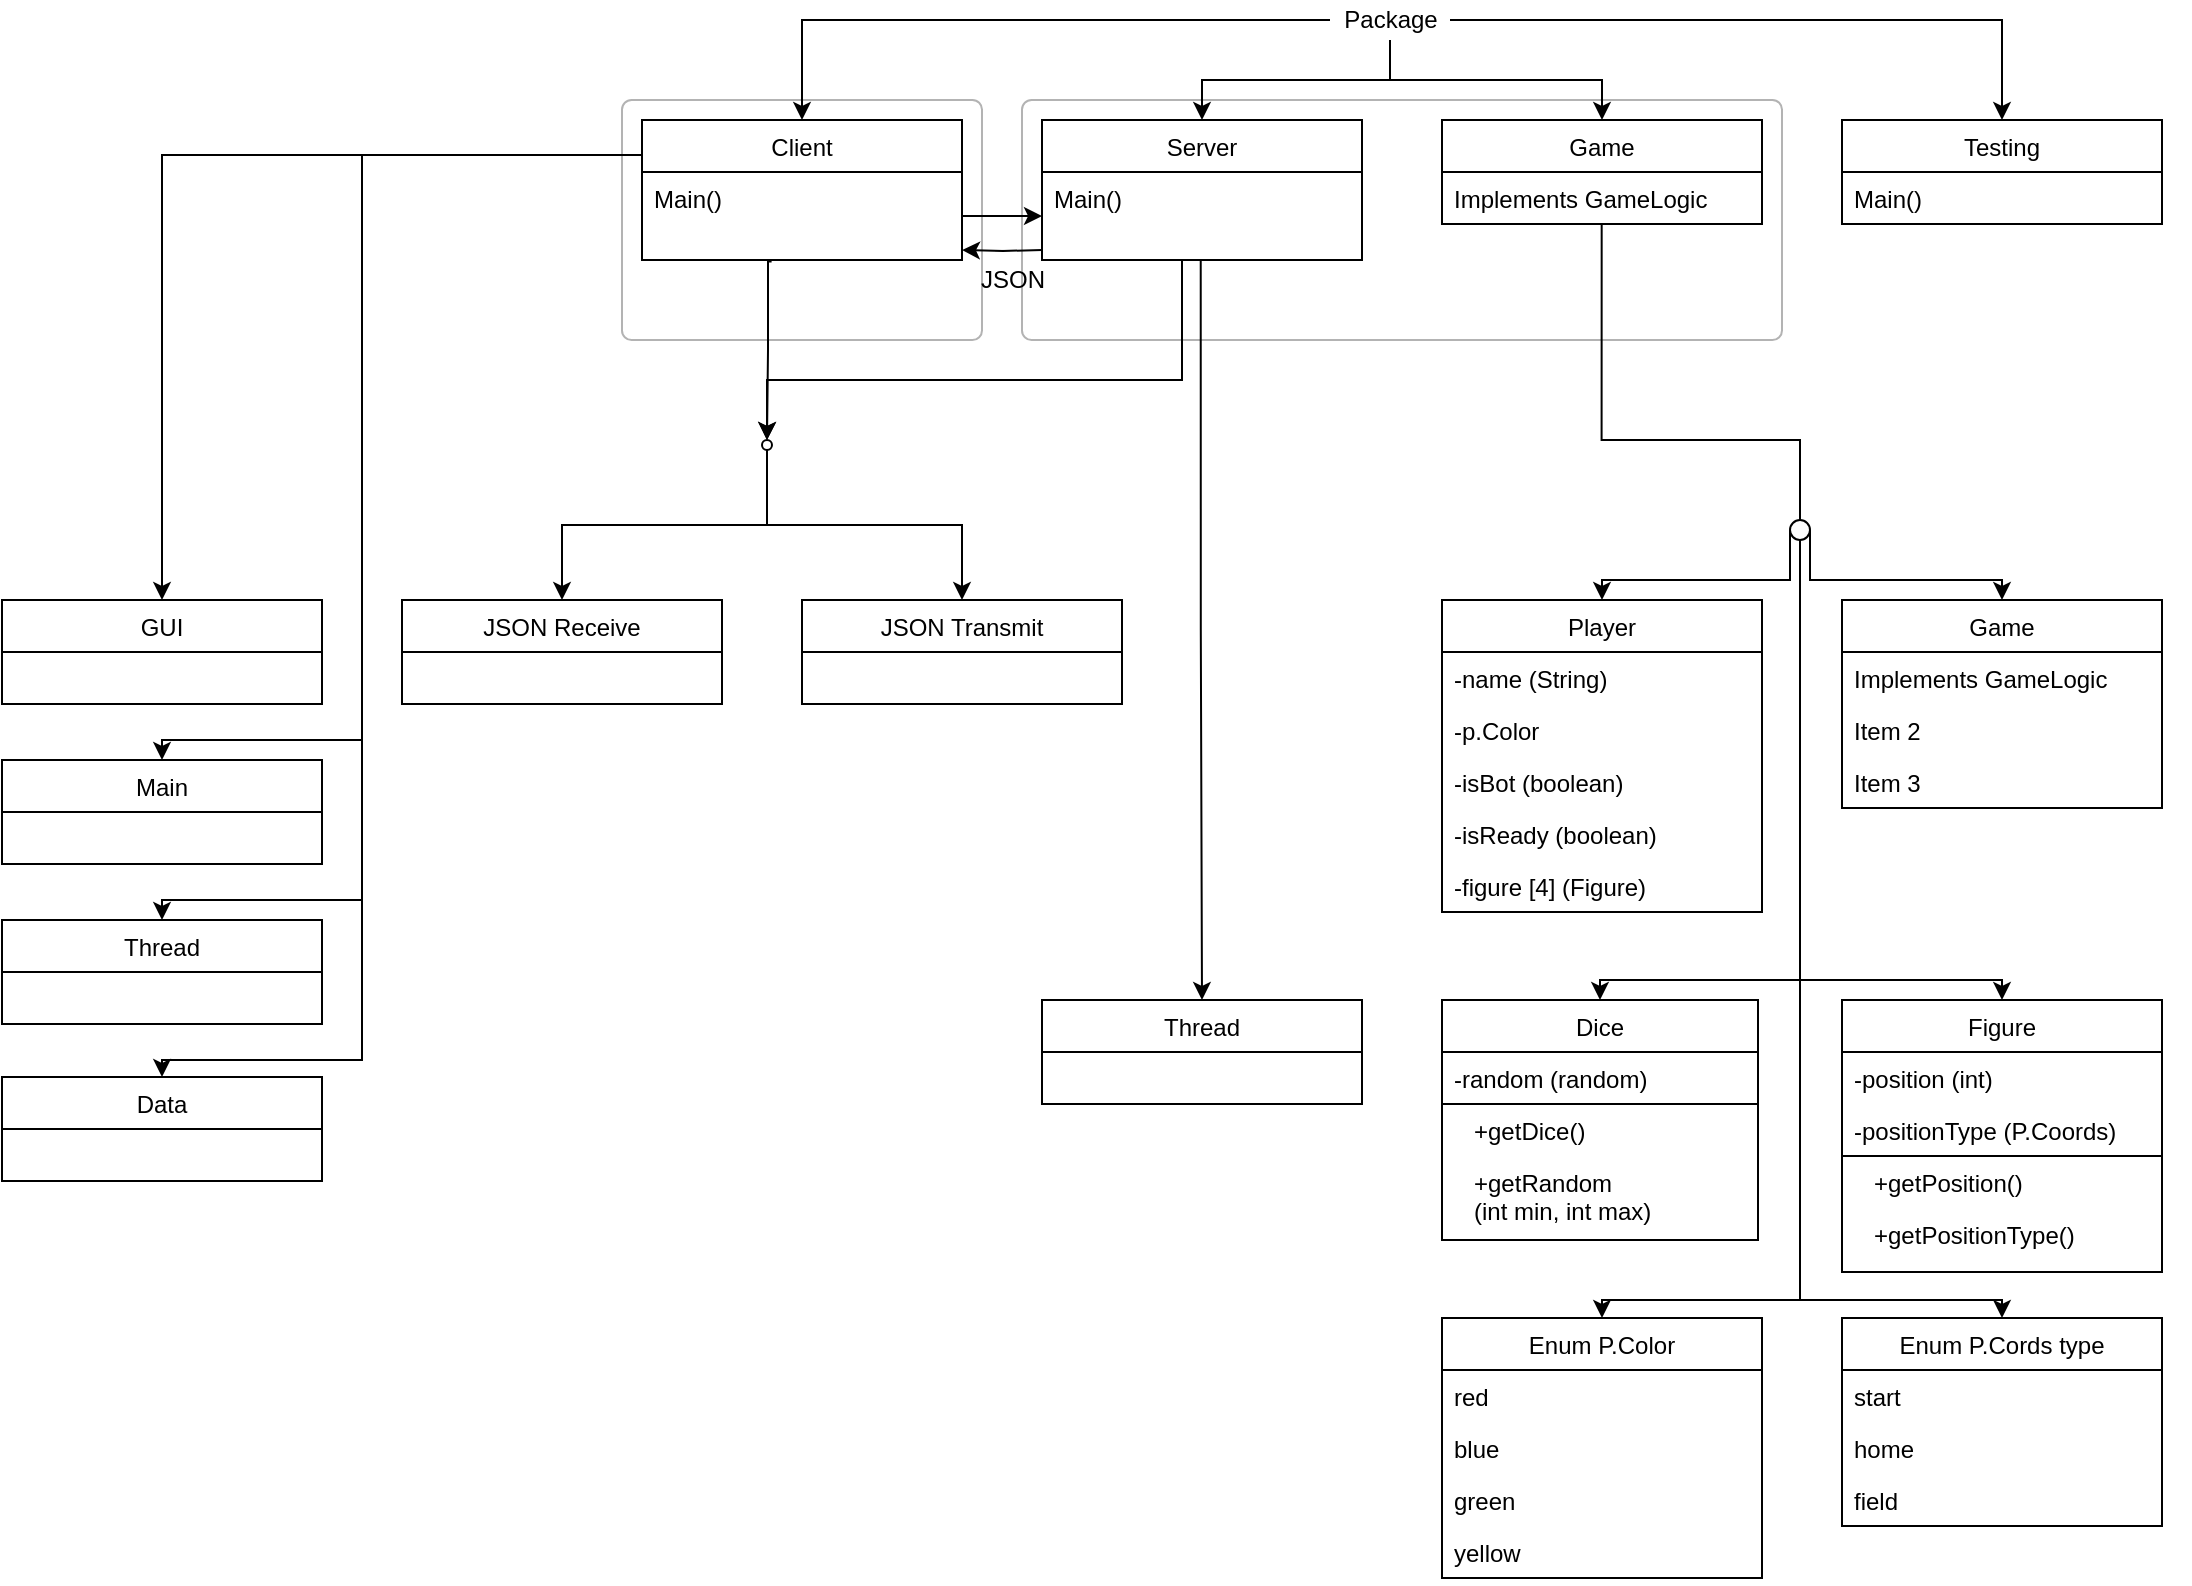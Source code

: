 <mxfile version="14.8.6" type="github">
  <diagram id="lKmKFnK09jcge3jVEKSG" name="Page-1">
    <mxGraphModel dx="2889" dy="1122" grid="1" gridSize="10" guides="1" tooltips="1" connect="1" arrows="1" fold="1" page="1" pageScale="1" pageWidth="827" pageHeight="1169" math="0" shadow="0">
      <root>
        <mxCell id="0" />
        <mxCell id="1" parent="0" />
        <mxCell id="GxAbaHg0sUds7vhwhF1S-25" value="" style="rounded=1;whiteSpace=wrap;html=1;strokeColor=#B3B3B3;arcSize=4;" vertex="1" parent="1">
          <mxGeometry x="30" y="70" width="180" height="120" as="geometry" />
        </mxCell>
        <mxCell id="GxAbaHg0sUds7vhwhF1S-24" value="" style="rounded=1;whiteSpace=wrap;html=1;strokeColor=#B3B3B3;arcSize=4;" vertex="1" parent="1">
          <mxGeometry x="230" y="70" width="380" height="120" as="geometry" />
        </mxCell>
        <mxCell id="GxAbaHg0sUds7vhwhF1S-102" style="edgeStyle=orthogonalEdgeStyle;rounded=0;orthogonalLoop=1;jettySize=auto;html=1;exitX=0;exitY=0.25;exitDx=0;exitDy=0;entryX=0.5;entryY=0;entryDx=0;entryDy=0;endArrow=classic;endFill=1;" edge="1" parent="1" source="GxAbaHg0sUds7vhwhF1S-1" target="GxAbaHg0sUds7vhwhF1S-101">
          <mxGeometry relative="1" as="geometry" />
        </mxCell>
        <mxCell id="GxAbaHg0sUds7vhwhF1S-103" style="edgeStyle=orthogonalEdgeStyle;rounded=0;orthogonalLoop=1;jettySize=auto;html=1;exitX=0;exitY=0.25;exitDx=0;exitDy=0;endArrow=classic;endFill=1;entryX=0.5;entryY=0;entryDx=0;entryDy=0;" edge="1" parent="1" source="GxAbaHg0sUds7vhwhF1S-1" target="GxAbaHg0sUds7vhwhF1S-104">
          <mxGeometry relative="1" as="geometry">
            <mxPoint x="-380.0" y="310" as="targetPoint" />
            <Array as="points">
              <mxPoint x="-100" y="98" />
              <mxPoint x="-100" y="390" />
              <mxPoint x="-200" y="390" />
            </Array>
          </mxGeometry>
        </mxCell>
        <mxCell id="GxAbaHg0sUds7vhwhF1S-107" style="edgeStyle=orthogonalEdgeStyle;rounded=0;orthogonalLoop=1;jettySize=auto;html=1;exitX=0;exitY=0.25;exitDx=0;exitDy=0;entryX=0.5;entryY=0;entryDx=0;entryDy=0;endArrow=classic;endFill=1;" edge="1" parent="1" source="GxAbaHg0sUds7vhwhF1S-1" target="GxAbaHg0sUds7vhwhF1S-105">
          <mxGeometry relative="1" as="geometry">
            <Array as="points">
              <mxPoint x="-100" y="98" />
              <mxPoint x="-100" y="470" />
              <mxPoint x="-200" y="470" />
            </Array>
          </mxGeometry>
        </mxCell>
        <mxCell id="GxAbaHg0sUds7vhwhF1S-108" style="edgeStyle=orthogonalEdgeStyle;rounded=0;orthogonalLoop=1;jettySize=auto;html=1;exitX=0;exitY=0.25;exitDx=0;exitDy=0;endArrow=classic;endFill=1;entryX=0.5;entryY=0;entryDx=0;entryDy=0;" edge="1" parent="1" source="GxAbaHg0sUds7vhwhF1S-1" target="GxAbaHg0sUds7vhwhF1S-106">
          <mxGeometry relative="1" as="geometry">
            <mxPoint x="-100" y="590" as="targetPoint" />
            <Array as="points">
              <mxPoint x="-100" y="98" />
              <mxPoint x="-100" y="550" />
              <mxPoint x="-200" y="550" />
            </Array>
          </mxGeometry>
        </mxCell>
        <mxCell id="GxAbaHg0sUds7vhwhF1S-1" value="Client" style="swimlane;fontStyle=0;childLayout=stackLayout;horizontal=1;startSize=26;horizontalStack=0;resizeParent=1;resizeParentMax=0;resizeLast=0;collapsible=1;marginBottom=0;" vertex="1" parent="1">
          <mxGeometry x="40" y="80" width="160" height="70" as="geometry" />
        </mxCell>
        <mxCell id="GxAbaHg0sUds7vhwhF1S-2" value="Main()" style="text;strokeColor=none;fillColor=none;align=left;verticalAlign=top;spacingLeft=4;spacingRight=4;overflow=hidden;rotatable=0;points=[[0,0.5],[1,0.5]];portConstraint=eastwest;" vertex="1" parent="GxAbaHg0sUds7vhwhF1S-1">
          <mxGeometry y="26" width="160" height="44" as="geometry" />
        </mxCell>
        <mxCell id="GxAbaHg0sUds7vhwhF1S-97" style="edgeStyle=orthogonalEdgeStyle;rounded=0;orthogonalLoop=1;jettySize=auto;html=1;exitX=0.495;exitY=0.999;exitDx=0;exitDy=0;entryX=0.5;entryY=0;entryDx=0;entryDy=0;endArrow=classic;endFill=1;exitPerimeter=0;" edge="1" parent="1" source="GxAbaHg0sUds7vhwhF1S-6" target="GxAbaHg0sUds7vhwhF1S-96">
          <mxGeometry relative="1" as="geometry">
            <Array as="points">
              <mxPoint x="310" y="150" />
              <mxPoint x="310" y="210" />
              <mxPoint x="103" y="210" />
            </Array>
          </mxGeometry>
        </mxCell>
        <mxCell id="GxAbaHg0sUds7vhwhF1S-5" value="Server" style="swimlane;fontStyle=0;childLayout=stackLayout;horizontal=1;startSize=26;horizontalStack=0;resizeParent=1;resizeParentMax=0;resizeLast=0;collapsible=1;marginBottom=0;" vertex="1" parent="1">
          <mxGeometry x="240" y="80" width="160" height="70" as="geometry">
            <mxRectangle x="240" y="80" width="70" height="26" as="alternateBounds" />
          </mxGeometry>
        </mxCell>
        <mxCell id="GxAbaHg0sUds7vhwhF1S-6" value="Main()" style="text;strokeColor=none;fillColor=none;align=left;verticalAlign=top;spacingLeft=4;spacingRight=4;overflow=hidden;rotatable=0;points=[[0,0.5],[1,0.5]];portConstraint=eastwest;" vertex="1" parent="GxAbaHg0sUds7vhwhF1S-5">
          <mxGeometry y="26" width="160" height="44" as="geometry" />
        </mxCell>
        <mxCell id="GxAbaHg0sUds7vhwhF1S-9" value="Game" style="swimlane;fontStyle=0;childLayout=stackLayout;horizontal=1;startSize=26;horizontalStack=0;resizeParent=1;resizeParentMax=0;resizeLast=0;collapsible=1;marginBottom=0;" vertex="1" parent="1">
          <mxGeometry x="440" y="80" width="160" height="52" as="geometry" />
        </mxCell>
        <mxCell id="GxAbaHg0sUds7vhwhF1S-10" value="Implements GameLogic" style="text;strokeColor=none;fillColor=none;align=left;verticalAlign=top;spacingLeft=4;spacingRight=4;overflow=hidden;rotatable=0;points=[[0,0.5],[1,0.5]];portConstraint=eastwest;" vertex="1" parent="GxAbaHg0sUds7vhwhF1S-9">
          <mxGeometry y="26" width="160" height="26" as="geometry" />
        </mxCell>
        <mxCell id="GxAbaHg0sUds7vhwhF1S-13" value="Testing" style="swimlane;fontStyle=0;childLayout=stackLayout;horizontal=1;startSize=26;horizontalStack=0;resizeParent=1;resizeParentMax=0;resizeLast=0;collapsible=1;marginBottom=0;" vertex="1" parent="1">
          <mxGeometry x="640" y="80" width="160" height="52" as="geometry" />
        </mxCell>
        <mxCell id="GxAbaHg0sUds7vhwhF1S-14" value="Main()" style="text;strokeColor=none;fillColor=none;align=left;verticalAlign=top;spacingLeft=4;spacingRight=4;overflow=hidden;rotatable=0;points=[[0,0.5],[1,0.5]];portConstraint=eastwest;" vertex="1" parent="GxAbaHg0sUds7vhwhF1S-13">
          <mxGeometry y="26" width="160" height="26" as="geometry" />
        </mxCell>
        <mxCell id="GxAbaHg0sUds7vhwhF1S-18" style="edgeStyle=orthogonalEdgeStyle;rounded=0;orthogonalLoop=1;jettySize=auto;html=1;entryX=0.5;entryY=0;entryDx=0;entryDy=0;" edge="1" parent="1" source="GxAbaHg0sUds7vhwhF1S-17" target="GxAbaHg0sUds7vhwhF1S-1">
          <mxGeometry relative="1" as="geometry" />
        </mxCell>
        <mxCell id="GxAbaHg0sUds7vhwhF1S-19" style="edgeStyle=orthogonalEdgeStyle;rounded=0;orthogonalLoop=1;jettySize=auto;html=1;entryX=0.5;entryY=0;entryDx=0;entryDy=0;" edge="1" parent="1" source="GxAbaHg0sUds7vhwhF1S-17" target="GxAbaHg0sUds7vhwhF1S-5">
          <mxGeometry relative="1" as="geometry" />
        </mxCell>
        <mxCell id="GxAbaHg0sUds7vhwhF1S-20" style="edgeStyle=orthogonalEdgeStyle;rounded=0;orthogonalLoop=1;jettySize=auto;html=1;entryX=0.5;entryY=0;entryDx=0;entryDy=0;" edge="1" parent="1" source="GxAbaHg0sUds7vhwhF1S-17" target="GxAbaHg0sUds7vhwhF1S-9">
          <mxGeometry relative="1" as="geometry" />
        </mxCell>
        <mxCell id="GxAbaHg0sUds7vhwhF1S-21" style="edgeStyle=orthogonalEdgeStyle;rounded=0;orthogonalLoop=1;jettySize=auto;html=1;entryX=0.5;entryY=0;entryDx=0;entryDy=0;" edge="1" parent="1" source="GxAbaHg0sUds7vhwhF1S-17" target="GxAbaHg0sUds7vhwhF1S-13">
          <mxGeometry relative="1" as="geometry" />
        </mxCell>
        <mxCell id="GxAbaHg0sUds7vhwhF1S-17" value="Package" style="text;html=1;align=center;verticalAlign=middle;resizable=0;points=[];autosize=1;strokeColor=none;" vertex="1" parent="1">
          <mxGeometry x="384" y="20" width="60" height="20" as="geometry" />
        </mxCell>
        <mxCell id="GxAbaHg0sUds7vhwhF1S-26" style="edgeStyle=orthogonalEdgeStyle;rounded=0;orthogonalLoop=1;jettySize=auto;html=1;exitX=1;exitY=0.5;exitDx=0;exitDy=0;entryX=0;entryY=0.5;entryDx=0;entryDy=0;" edge="1" parent="1" source="GxAbaHg0sUds7vhwhF1S-2" target="GxAbaHg0sUds7vhwhF1S-6">
          <mxGeometry relative="1" as="geometry" />
        </mxCell>
        <mxCell id="GxAbaHg0sUds7vhwhF1S-27" style="edgeStyle=orthogonalEdgeStyle;rounded=0;orthogonalLoop=1;jettySize=auto;html=1;exitX=0;exitY=0.5;exitDx=0;exitDy=0;entryX=1;entryY=0.5;entryDx=0;entryDy=0;" edge="1" parent="1">
          <mxGeometry relative="1" as="geometry">
            <mxPoint x="240" y="145" as="sourcePoint" />
            <mxPoint x="200" y="145" as="targetPoint" />
          </mxGeometry>
        </mxCell>
        <mxCell id="GxAbaHg0sUds7vhwhF1S-28" value="Game" style="swimlane;fontStyle=0;childLayout=stackLayout;horizontal=1;startSize=26;horizontalStack=0;resizeParent=1;resizeParentMax=0;resizeLast=0;collapsible=1;marginBottom=0;" vertex="1" parent="1">
          <mxGeometry x="640" y="320" width="160" height="104" as="geometry" />
        </mxCell>
        <mxCell id="GxAbaHg0sUds7vhwhF1S-29" value="Implements GameLogic" style="text;strokeColor=none;fillColor=none;align=left;verticalAlign=top;spacingLeft=4;spacingRight=4;overflow=hidden;rotatable=0;points=[[0,0.5],[1,0.5]];portConstraint=eastwest;" vertex="1" parent="GxAbaHg0sUds7vhwhF1S-28">
          <mxGeometry y="26" width="160" height="26" as="geometry" />
        </mxCell>
        <mxCell id="GxAbaHg0sUds7vhwhF1S-30" value="Item 2" style="text;strokeColor=none;fillColor=none;align=left;verticalAlign=top;spacingLeft=4;spacingRight=4;overflow=hidden;rotatable=0;points=[[0,0.5],[1,0.5]];portConstraint=eastwest;" vertex="1" parent="GxAbaHg0sUds7vhwhF1S-28">
          <mxGeometry y="52" width="160" height="26" as="geometry" />
        </mxCell>
        <mxCell id="GxAbaHg0sUds7vhwhF1S-31" value="Item 3" style="text;strokeColor=none;fillColor=none;align=left;verticalAlign=top;spacingLeft=4;spacingRight=4;overflow=hidden;rotatable=0;points=[[0,0.5],[1,0.5]];portConstraint=eastwest;" vertex="1" parent="GxAbaHg0sUds7vhwhF1S-28">
          <mxGeometry y="78" width="160" height="26" as="geometry" />
        </mxCell>
        <mxCell id="GxAbaHg0sUds7vhwhF1S-32" value="Figure" style="swimlane;fontStyle=0;childLayout=stackLayout;horizontal=1;startSize=26;horizontalStack=0;resizeParent=1;resizeParentMax=0;resizeLast=0;collapsible=1;marginBottom=0;" vertex="1" parent="1">
          <mxGeometry x="640" y="520" width="160" height="136" as="geometry" />
        </mxCell>
        <mxCell id="GxAbaHg0sUds7vhwhF1S-33" value="-position (int)" style="text;strokeColor=none;fillColor=none;align=left;verticalAlign=top;spacingLeft=4;spacingRight=4;overflow=hidden;rotatable=0;points=[[0,0.5],[1,0.5]];portConstraint=eastwest;" vertex="1" parent="GxAbaHg0sUds7vhwhF1S-32">
          <mxGeometry y="26" width="160" height="26" as="geometry" />
        </mxCell>
        <mxCell id="GxAbaHg0sUds7vhwhF1S-59" value="-positionType (P.Coords)" style="text;strokeColor=none;fillColor=none;align=left;verticalAlign=top;spacingLeft=4;spacingRight=4;overflow=hidden;rotatable=0;points=[[0,0.5],[1,0.5]];portConstraint=eastwest;" vertex="1" parent="GxAbaHg0sUds7vhwhF1S-32">
          <mxGeometry y="52" width="160" height="26" as="geometry" />
        </mxCell>
        <mxCell id="GxAbaHg0sUds7vhwhF1S-69" value="" style="swimlane;startSize=0;strokeColor=#000000;" vertex="1" parent="GxAbaHg0sUds7vhwhF1S-32">
          <mxGeometry y="78" width="160" height="58" as="geometry" />
        </mxCell>
        <mxCell id="GxAbaHg0sUds7vhwhF1S-70" value="+getPosition()" style="text;strokeColor=none;fillColor=none;align=left;verticalAlign=top;spacingLeft=4;spacingRight=4;overflow=hidden;rotatable=0;points=[[0,0.5],[1,0.5]];portConstraint=eastwest;" vertex="1" parent="GxAbaHg0sUds7vhwhF1S-69">
          <mxGeometry x="10" width="164" height="26" as="geometry" />
        </mxCell>
        <mxCell id="GxAbaHg0sUds7vhwhF1S-71" value="+getPositionType()" style="text;strokeColor=none;fillColor=none;align=left;verticalAlign=top;spacingLeft=4;spacingRight=4;overflow=hidden;rotatable=0;points=[[0,0.5],[1,0.5]];portConstraint=eastwest;" vertex="1" parent="GxAbaHg0sUds7vhwhF1S-69">
          <mxGeometry x="10" y="26" width="164" height="26" as="geometry" />
        </mxCell>
        <mxCell id="GxAbaHg0sUds7vhwhF1S-36" value="Player" style="swimlane;fontStyle=0;childLayout=stackLayout;horizontal=1;startSize=26;horizontalStack=0;resizeParent=1;resizeParentMax=0;resizeLast=0;collapsible=1;marginBottom=0;" vertex="1" parent="1">
          <mxGeometry x="440" y="320" width="160" height="156" as="geometry" />
        </mxCell>
        <mxCell id="GxAbaHg0sUds7vhwhF1S-37" value="-name (String)" style="text;strokeColor=none;fillColor=none;align=left;verticalAlign=top;spacingLeft=4;spacingRight=4;overflow=hidden;rotatable=0;points=[[0,0.5],[1,0.5]];portConstraint=eastwest;" vertex="1" parent="GxAbaHg0sUds7vhwhF1S-36">
          <mxGeometry y="26" width="160" height="26" as="geometry" />
        </mxCell>
        <mxCell id="GxAbaHg0sUds7vhwhF1S-38" value="-p.Color" style="text;strokeColor=none;fillColor=none;align=left;verticalAlign=top;spacingLeft=4;spacingRight=4;overflow=hidden;rotatable=0;points=[[0,0.5],[1,0.5]];portConstraint=eastwest;" vertex="1" parent="GxAbaHg0sUds7vhwhF1S-36">
          <mxGeometry y="52" width="160" height="26" as="geometry" />
        </mxCell>
        <mxCell id="GxAbaHg0sUds7vhwhF1S-39" value="-isBot (boolean)" style="text;strokeColor=none;fillColor=none;align=left;verticalAlign=top;spacingLeft=4;spacingRight=4;overflow=hidden;rotatable=0;points=[[0,0.5],[1,0.5]];portConstraint=eastwest;" vertex="1" parent="GxAbaHg0sUds7vhwhF1S-36">
          <mxGeometry y="78" width="160" height="26" as="geometry" />
        </mxCell>
        <mxCell id="GxAbaHg0sUds7vhwhF1S-57" value="-isReady (boolean)" style="text;strokeColor=none;fillColor=none;align=left;verticalAlign=top;spacingLeft=4;spacingRight=4;overflow=hidden;rotatable=0;points=[[0,0.5],[1,0.5]];portConstraint=eastwest;" vertex="1" parent="GxAbaHg0sUds7vhwhF1S-36">
          <mxGeometry y="104" width="160" height="26" as="geometry" />
        </mxCell>
        <mxCell id="GxAbaHg0sUds7vhwhF1S-58" value="-figure [4] (Figure)" style="text;strokeColor=none;fillColor=none;align=left;verticalAlign=top;spacingLeft=4;spacingRight=4;overflow=hidden;rotatable=0;points=[[0,0.5],[1,0.5]];portConstraint=eastwest;" vertex="1" parent="GxAbaHg0sUds7vhwhF1S-36">
          <mxGeometry y="130" width="160" height="26" as="geometry" />
        </mxCell>
        <mxCell id="GxAbaHg0sUds7vhwhF1S-40" value="Dice" style="swimlane;fontStyle=0;childLayout=stackLayout;horizontal=1;startSize=26;horizontalStack=0;resizeParent=1;resizeParentMax=0;resizeLast=0;collapsible=1;marginBottom=0;" vertex="1" parent="1">
          <mxGeometry x="440" y="520" width="158" height="120" as="geometry" />
        </mxCell>
        <mxCell id="GxAbaHg0sUds7vhwhF1S-41" value="-random (random)&#xa;" style="text;strokeColor=none;fillColor=none;align=left;verticalAlign=top;spacingLeft=4;spacingRight=4;overflow=hidden;rotatable=0;points=[[0,0.5],[1,0.5]];portConstraint=eastwest;" vertex="1" parent="GxAbaHg0sUds7vhwhF1S-40">
          <mxGeometry y="26" width="158" height="26" as="geometry" />
        </mxCell>
        <mxCell id="GxAbaHg0sUds7vhwhF1S-66" value="" style="swimlane;startSize=0;strokeColor=#000000;" vertex="1" parent="GxAbaHg0sUds7vhwhF1S-40">
          <mxGeometry y="52" width="158" height="68" as="geometry" />
        </mxCell>
        <mxCell id="GxAbaHg0sUds7vhwhF1S-67" value="+getDice()" style="text;strokeColor=none;fillColor=none;align=left;verticalAlign=top;spacingLeft=4;spacingRight=4;overflow=hidden;rotatable=0;points=[[0,0.5],[1,0.5]];portConstraint=eastwest;" vertex="1" parent="GxAbaHg0sUds7vhwhF1S-66">
          <mxGeometry x="10" width="164" height="26" as="geometry" />
        </mxCell>
        <mxCell id="GxAbaHg0sUds7vhwhF1S-68" value="+getRandom&#xa;(int min, int max)" style="text;strokeColor=none;fillColor=none;align=left;verticalAlign=top;spacingLeft=4;spacingRight=4;overflow=hidden;rotatable=0;points=[[0,0.5],[1,0.5]];portConstraint=eastwest;" vertex="1" parent="GxAbaHg0sUds7vhwhF1S-66">
          <mxGeometry x="10" y="26" width="164" height="34" as="geometry" />
        </mxCell>
        <mxCell id="GxAbaHg0sUds7vhwhF1S-44" value="Enum P.Color" style="swimlane;fontStyle=0;childLayout=stackLayout;horizontal=1;startSize=26;horizontalStack=0;resizeParent=1;resizeParentMax=0;resizeLast=0;collapsible=1;marginBottom=0;" vertex="1" parent="1">
          <mxGeometry x="440" y="679" width="160" height="130" as="geometry" />
        </mxCell>
        <mxCell id="GxAbaHg0sUds7vhwhF1S-45" value="red" style="text;strokeColor=none;fillColor=none;align=left;verticalAlign=top;spacingLeft=4;spacingRight=4;overflow=hidden;rotatable=0;points=[[0,0.5],[1,0.5]];portConstraint=eastwest;" vertex="1" parent="GxAbaHg0sUds7vhwhF1S-44">
          <mxGeometry y="26" width="160" height="26" as="geometry" />
        </mxCell>
        <mxCell id="GxAbaHg0sUds7vhwhF1S-46" value="blue" style="text;strokeColor=none;fillColor=none;align=left;verticalAlign=top;spacingLeft=4;spacingRight=4;overflow=hidden;rotatable=0;points=[[0,0.5],[1,0.5]];portConstraint=eastwest;" vertex="1" parent="GxAbaHg0sUds7vhwhF1S-44">
          <mxGeometry y="52" width="160" height="26" as="geometry" />
        </mxCell>
        <mxCell id="GxAbaHg0sUds7vhwhF1S-47" value="green" style="text;strokeColor=none;fillColor=none;align=left;verticalAlign=top;spacingLeft=4;spacingRight=4;overflow=hidden;rotatable=0;points=[[0,0.5],[1,0.5]];portConstraint=eastwest;" vertex="1" parent="GxAbaHg0sUds7vhwhF1S-44">
          <mxGeometry y="78" width="160" height="26" as="geometry" />
        </mxCell>
        <mxCell id="GxAbaHg0sUds7vhwhF1S-56" value="yellow" style="text;strokeColor=none;fillColor=none;align=left;verticalAlign=top;spacingLeft=4;spacingRight=4;overflow=hidden;rotatable=0;points=[[0,0.5],[1,0.5]];portConstraint=eastwest;" vertex="1" parent="GxAbaHg0sUds7vhwhF1S-44">
          <mxGeometry y="104" width="160" height="26" as="geometry" />
        </mxCell>
        <mxCell id="GxAbaHg0sUds7vhwhF1S-48" value="Enum P.Cords type" style="swimlane;fontStyle=0;childLayout=stackLayout;horizontal=1;startSize=26;horizontalStack=0;resizeParent=1;resizeParentMax=0;resizeLast=0;collapsible=1;marginBottom=0;" vertex="1" parent="1">
          <mxGeometry x="640" y="679" width="160" height="104" as="geometry" />
        </mxCell>
        <mxCell id="GxAbaHg0sUds7vhwhF1S-49" value="start" style="text;strokeColor=none;fillColor=none;align=left;verticalAlign=top;spacingLeft=4;spacingRight=4;overflow=hidden;rotatable=0;points=[[0,0.5],[1,0.5]];portConstraint=eastwest;" vertex="1" parent="GxAbaHg0sUds7vhwhF1S-48">
          <mxGeometry y="26" width="160" height="26" as="geometry" />
        </mxCell>
        <mxCell id="GxAbaHg0sUds7vhwhF1S-50" value="home" style="text;strokeColor=none;fillColor=none;align=left;verticalAlign=top;spacingLeft=4;spacingRight=4;overflow=hidden;rotatable=0;points=[[0,0.5],[1,0.5]];portConstraint=eastwest;" vertex="1" parent="GxAbaHg0sUds7vhwhF1S-48">
          <mxGeometry y="52" width="160" height="26" as="geometry" />
        </mxCell>
        <mxCell id="GxAbaHg0sUds7vhwhF1S-51" value="field" style="text;strokeColor=none;fillColor=none;align=left;verticalAlign=top;spacingLeft=4;spacingRight=4;overflow=hidden;rotatable=0;points=[[0,0.5],[1,0.5]];portConstraint=eastwest;" vertex="1" parent="GxAbaHg0sUds7vhwhF1S-48">
          <mxGeometry y="78" width="160" height="26" as="geometry" />
        </mxCell>
        <mxCell id="GxAbaHg0sUds7vhwhF1S-72" style="edgeStyle=orthogonalEdgeStyle;rounded=0;orthogonalLoop=1;jettySize=auto;html=1;endArrow=none;endFill=0;exitX=0.499;exitY=1.007;exitDx=0;exitDy=0;exitPerimeter=0;" edge="1" parent="1" source="GxAbaHg0sUds7vhwhF1S-10">
          <mxGeometry relative="1" as="geometry">
            <mxPoint x="619" y="285" as="targetPoint" />
            <mxPoint x="520.0" y="158" as="sourcePoint" />
            <Array as="points">
              <mxPoint x="520" y="240" />
              <mxPoint x="619" y="240" />
            </Array>
          </mxGeometry>
        </mxCell>
        <mxCell id="GxAbaHg0sUds7vhwhF1S-74" style="edgeStyle=orthogonalEdgeStyle;rounded=0;orthogonalLoop=1;jettySize=auto;html=1;exitX=1;exitY=0.5;exitDx=0;exitDy=0;entryX=0.5;entryY=0;entryDx=0;entryDy=0;endArrow=classic;endFill=1;" edge="1" parent="1" source="GxAbaHg0sUds7vhwhF1S-73" target="GxAbaHg0sUds7vhwhF1S-28">
          <mxGeometry relative="1" as="geometry">
            <Array as="points">
              <mxPoint x="624" y="310" />
              <mxPoint x="720" y="310" />
            </Array>
          </mxGeometry>
        </mxCell>
        <mxCell id="GxAbaHg0sUds7vhwhF1S-75" style="edgeStyle=orthogonalEdgeStyle;rounded=0;orthogonalLoop=1;jettySize=auto;html=1;exitX=0;exitY=0.5;exitDx=0;exitDy=0;entryX=0.5;entryY=0;entryDx=0;entryDy=0;endArrow=classic;endFill=1;" edge="1" parent="1" source="GxAbaHg0sUds7vhwhF1S-73" target="GxAbaHg0sUds7vhwhF1S-36">
          <mxGeometry relative="1" as="geometry">
            <Array as="points">
              <mxPoint x="614" y="310" />
              <mxPoint x="520" y="310" />
            </Array>
          </mxGeometry>
        </mxCell>
        <mxCell id="GxAbaHg0sUds7vhwhF1S-76" style="edgeStyle=orthogonalEdgeStyle;rounded=0;orthogonalLoop=1;jettySize=auto;html=1;exitX=0.5;exitY=1;exitDx=0;exitDy=0;entryX=0.5;entryY=0;entryDx=0;entryDy=0;endArrow=classic;endFill=1;" edge="1" parent="1" source="GxAbaHg0sUds7vhwhF1S-73" target="GxAbaHg0sUds7vhwhF1S-40">
          <mxGeometry relative="1" as="geometry">
            <Array as="points">
              <mxPoint x="619" y="510" />
              <mxPoint x="519" y="510" />
            </Array>
          </mxGeometry>
        </mxCell>
        <mxCell id="GxAbaHg0sUds7vhwhF1S-77" style="edgeStyle=orthogonalEdgeStyle;rounded=0;orthogonalLoop=1;jettySize=auto;html=1;exitX=0.5;exitY=1;exitDx=0;exitDy=0;entryX=0.5;entryY=0;entryDx=0;entryDy=0;endArrow=classic;endFill=1;" edge="1" parent="1" source="GxAbaHg0sUds7vhwhF1S-73" target="GxAbaHg0sUds7vhwhF1S-32">
          <mxGeometry relative="1" as="geometry">
            <Array as="points">
              <mxPoint x="619" y="510" />
              <mxPoint x="720" y="510" />
            </Array>
          </mxGeometry>
        </mxCell>
        <mxCell id="GxAbaHg0sUds7vhwhF1S-78" style="edgeStyle=orthogonalEdgeStyle;rounded=0;orthogonalLoop=1;jettySize=auto;html=1;exitX=0.5;exitY=1;exitDx=0;exitDy=0;entryX=0.5;entryY=0;entryDx=0;entryDy=0;endArrow=classic;endFill=1;" edge="1" parent="1" source="GxAbaHg0sUds7vhwhF1S-73" target="GxAbaHg0sUds7vhwhF1S-44">
          <mxGeometry relative="1" as="geometry">
            <Array as="points">
              <mxPoint x="619" y="670" />
              <mxPoint x="520" y="670" />
            </Array>
          </mxGeometry>
        </mxCell>
        <mxCell id="GxAbaHg0sUds7vhwhF1S-79" style="edgeStyle=orthogonalEdgeStyle;rounded=0;orthogonalLoop=1;jettySize=auto;html=1;exitX=0.5;exitY=1;exitDx=0;exitDy=0;entryX=0.5;entryY=0;entryDx=0;entryDy=0;endArrow=classic;endFill=1;" edge="1" parent="1" source="GxAbaHg0sUds7vhwhF1S-73" target="GxAbaHg0sUds7vhwhF1S-48">
          <mxGeometry relative="1" as="geometry">
            <Array as="points">
              <mxPoint x="619" y="670" />
              <mxPoint x="720" y="670" />
            </Array>
          </mxGeometry>
        </mxCell>
        <mxCell id="GxAbaHg0sUds7vhwhF1S-73" value="" style="ellipse;whiteSpace=wrap;html=1;aspect=fixed;strokeColor=#000000;" vertex="1" parent="1">
          <mxGeometry x="614" y="280" width="10" height="10" as="geometry" />
        </mxCell>
        <mxCell id="GxAbaHg0sUds7vhwhF1S-81" value="Thread" style="swimlane;fontStyle=0;childLayout=stackLayout;horizontal=1;startSize=26;horizontalStack=0;resizeParent=1;resizeParentMax=0;resizeLast=0;collapsible=1;marginBottom=0;" vertex="1" parent="1">
          <mxGeometry x="240" y="520" width="160" height="52" as="geometry" />
        </mxCell>
        <mxCell id="GxAbaHg0sUds7vhwhF1S-87" style="edgeStyle=orthogonalEdgeStyle;rounded=0;orthogonalLoop=1;jettySize=auto;html=1;exitX=0.496;exitY=1.006;exitDx=0;exitDy=0;entryX=0.5;entryY=0;entryDx=0;entryDy=0;endArrow=classic;endFill=1;exitPerimeter=0;" edge="1" parent="1" source="GxAbaHg0sUds7vhwhF1S-6" target="GxAbaHg0sUds7vhwhF1S-81">
          <mxGeometry relative="1" as="geometry">
            <mxPoint x="319.84" y="184.104" as="sourcePoint" />
            <Array as="points">
              <mxPoint x="319" y="335" />
              <mxPoint x="320" y="335" />
            </Array>
          </mxGeometry>
        </mxCell>
        <mxCell id="GxAbaHg0sUds7vhwhF1S-88" value="JSON" style="text;html=1;align=center;verticalAlign=middle;resizable=0;points=[];autosize=1;strokeColor=none;" vertex="1" parent="1">
          <mxGeometry x="200" y="150" width="50" height="20" as="geometry" />
        </mxCell>
        <mxCell id="GxAbaHg0sUds7vhwhF1S-89" value="JSON Transmit" style="swimlane;fontStyle=0;childLayout=stackLayout;horizontal=1;startSize=26;horizontalStack=0;resizeParent=1;resizeParentMax=0;resizeLast=0;collapsible=1;marginBottom=0;" vertex="1" parent="1">
          <mxGeometry x="120" y="320" width="160" height="52" as="geometry" />
        </mxCell>
        <mxCell id="GxAbaHg0sUds7vhwhF1S-90" value="JSON Receive" style="swimlane;fontStyle=0;childLayout=stackLayout;horizontal=1;startSize=26;horizontalStack=0;resizeParent=1;resizeParentMax=0;resizeLast=0;collapsible=1;marginBottom=0;" vertex="1" parent="1">
          <mxGeometry x="-80" y="320" width="160" height="52" as="geometry" />
        </mxCell>
        <mxCell id="GxAbaHg0sUds7vhwhF1S-99" style="edgeStyle=orthogonalEdgeStyle;rounded=0;orthogonalLoop=1;jettySize=auto;html=1;exitX=0.5;exitY=1;exitDx=0;exitDy=0;entryX=0.5;entryY=0;entryDx=0;entryDy=0;endArrow=classic;endFill=1;" edge="1" parent="1" source="GxAbaHg0sUds7vhwhF1S-96" target="GxAbaHg0sUds7vhwhF1S-89">
          <mxGeometry relative="1" as="geometry" />
        </mxCell>
        <mxCell id="GxAbaHg0sUds7vhwhF1S-100" style="edgeStyle=orthogonalEdgeStyle;rounded=0;orthogonalLoop=1;jettySize=auto;html=1;exitX=0.5;exitY=1;exitDx=0;exitDy=0;entryX=0.5;entryY=0;entryDx=0;entryDy=0;endArrow=classic;endFill=1;" edge="1" parent="1" source="GxAbaHg0sUds7vhwhF1S-96" target="GxAbaHg0sUds7vhwhF1S-90">
          <mxGeometry relative="1" as="geometry" />
        </mxCell>
        <mxCell id="GxAbaHg0sUds7vhwhF1S-96" value="" style="ellipse;whiteSpace=wrap;html=1;aspect=fixed;strokeColor=#000000;" vertex="1" parent="1">
          <mxGeometry x="100" y="240" width="5" height="5" as="geometry" />
        </mxCell>
        <mxCell id="GxAbaHg0sUds7vhwhF1S-98" style="edgeStyle=orthogonalEdgeStyle;rounded=0;orthogonalLoop=1;jettySize=auto;html=1;exitX=0.405;exitY=1.018;exitDx=0;exitDy=0;entryX=0.5;entryY=0;entryDx=0;entryDy=0;endArrow=classic;endFill=1;exitPerimeter=0;" edge="1" parent="1" source="GxAbaHg0sUds7vhwhF1S-2" target="GxAbaHg0sUds7vhwhF1S-96">
          <mxGeometry relative="1" as="geometry">
            <Array as="points">
              <mxPoint x="103" y="151" />
              <mxPoint x="103" y="195" />
              <mxPoint x="103" y="195" />
            </Array>
          </mxGeometry>
        </mxCell>
        <mxCell id="GxAbaHg0sUds7vhwhF1S-101" value="GUI" style="swimlane;fontStyle=0;childLayout=stackLayout;horizontal=1;startSize=26;horizontalStack=0;resizeParent=1;resizeParentMax=0;resizeLast=0;collapsible=1;marginBottom=0;" vertex="1" parent="1">
          <mxGeometry x="-280" y="320" width="160" height="52" as="geometry" />
        </mxCell>
        <mxCell id="GxAbaHg0sUds7vhwhF1S-104" value="Main" style="swimlane;fontStyle=0;childLayout=stackLayout;horizontal=1;startSize=26;horizontalStack=0;resizeParent=1;resizeParentMax=0;resizeLast=0;collapsible=1;marginBottom=0;" vertex="1" parent="1">
          <mxGeometry x="-280" y="400" width="160" height="52" as="geometry" />
        </mxCell>
        <mxCell id="GxAbaHg0sUds7vhwhF1S-105" value="Thread" style="swimlane;fontStyle=0;childLayout=stackLayout;horizontal=1;startSize=26;horizontalStack=0;resizeParent=1;resizeParentMax=0;resizeLast=0;collapsible=1;marginBottom=0;" vertex="1" parent="1">
          <mxGeometry x="-280" y="480" width="160" height="52" as="geometry" />
        </mxCell>
        <mxCell id="GxAbaHg0sUds7vhwhF1S-106" value="Data" style="swimlane;fontStyle=0;childLayout=stackLayout;horizontal=1;startSize=26;horizontalStack=0;resizeParent=1;resizeParentMax=0;resizeLast=0;collapsible=1;marginBottom=0;" vertex="1" parent="1">
          <mxGeometry x="-280" y="558.5" width="160" height="52" as="geometry" />
        </mxCell>
      </root>
    </mxGraphModel>
  </diagram>
</mxfile>
